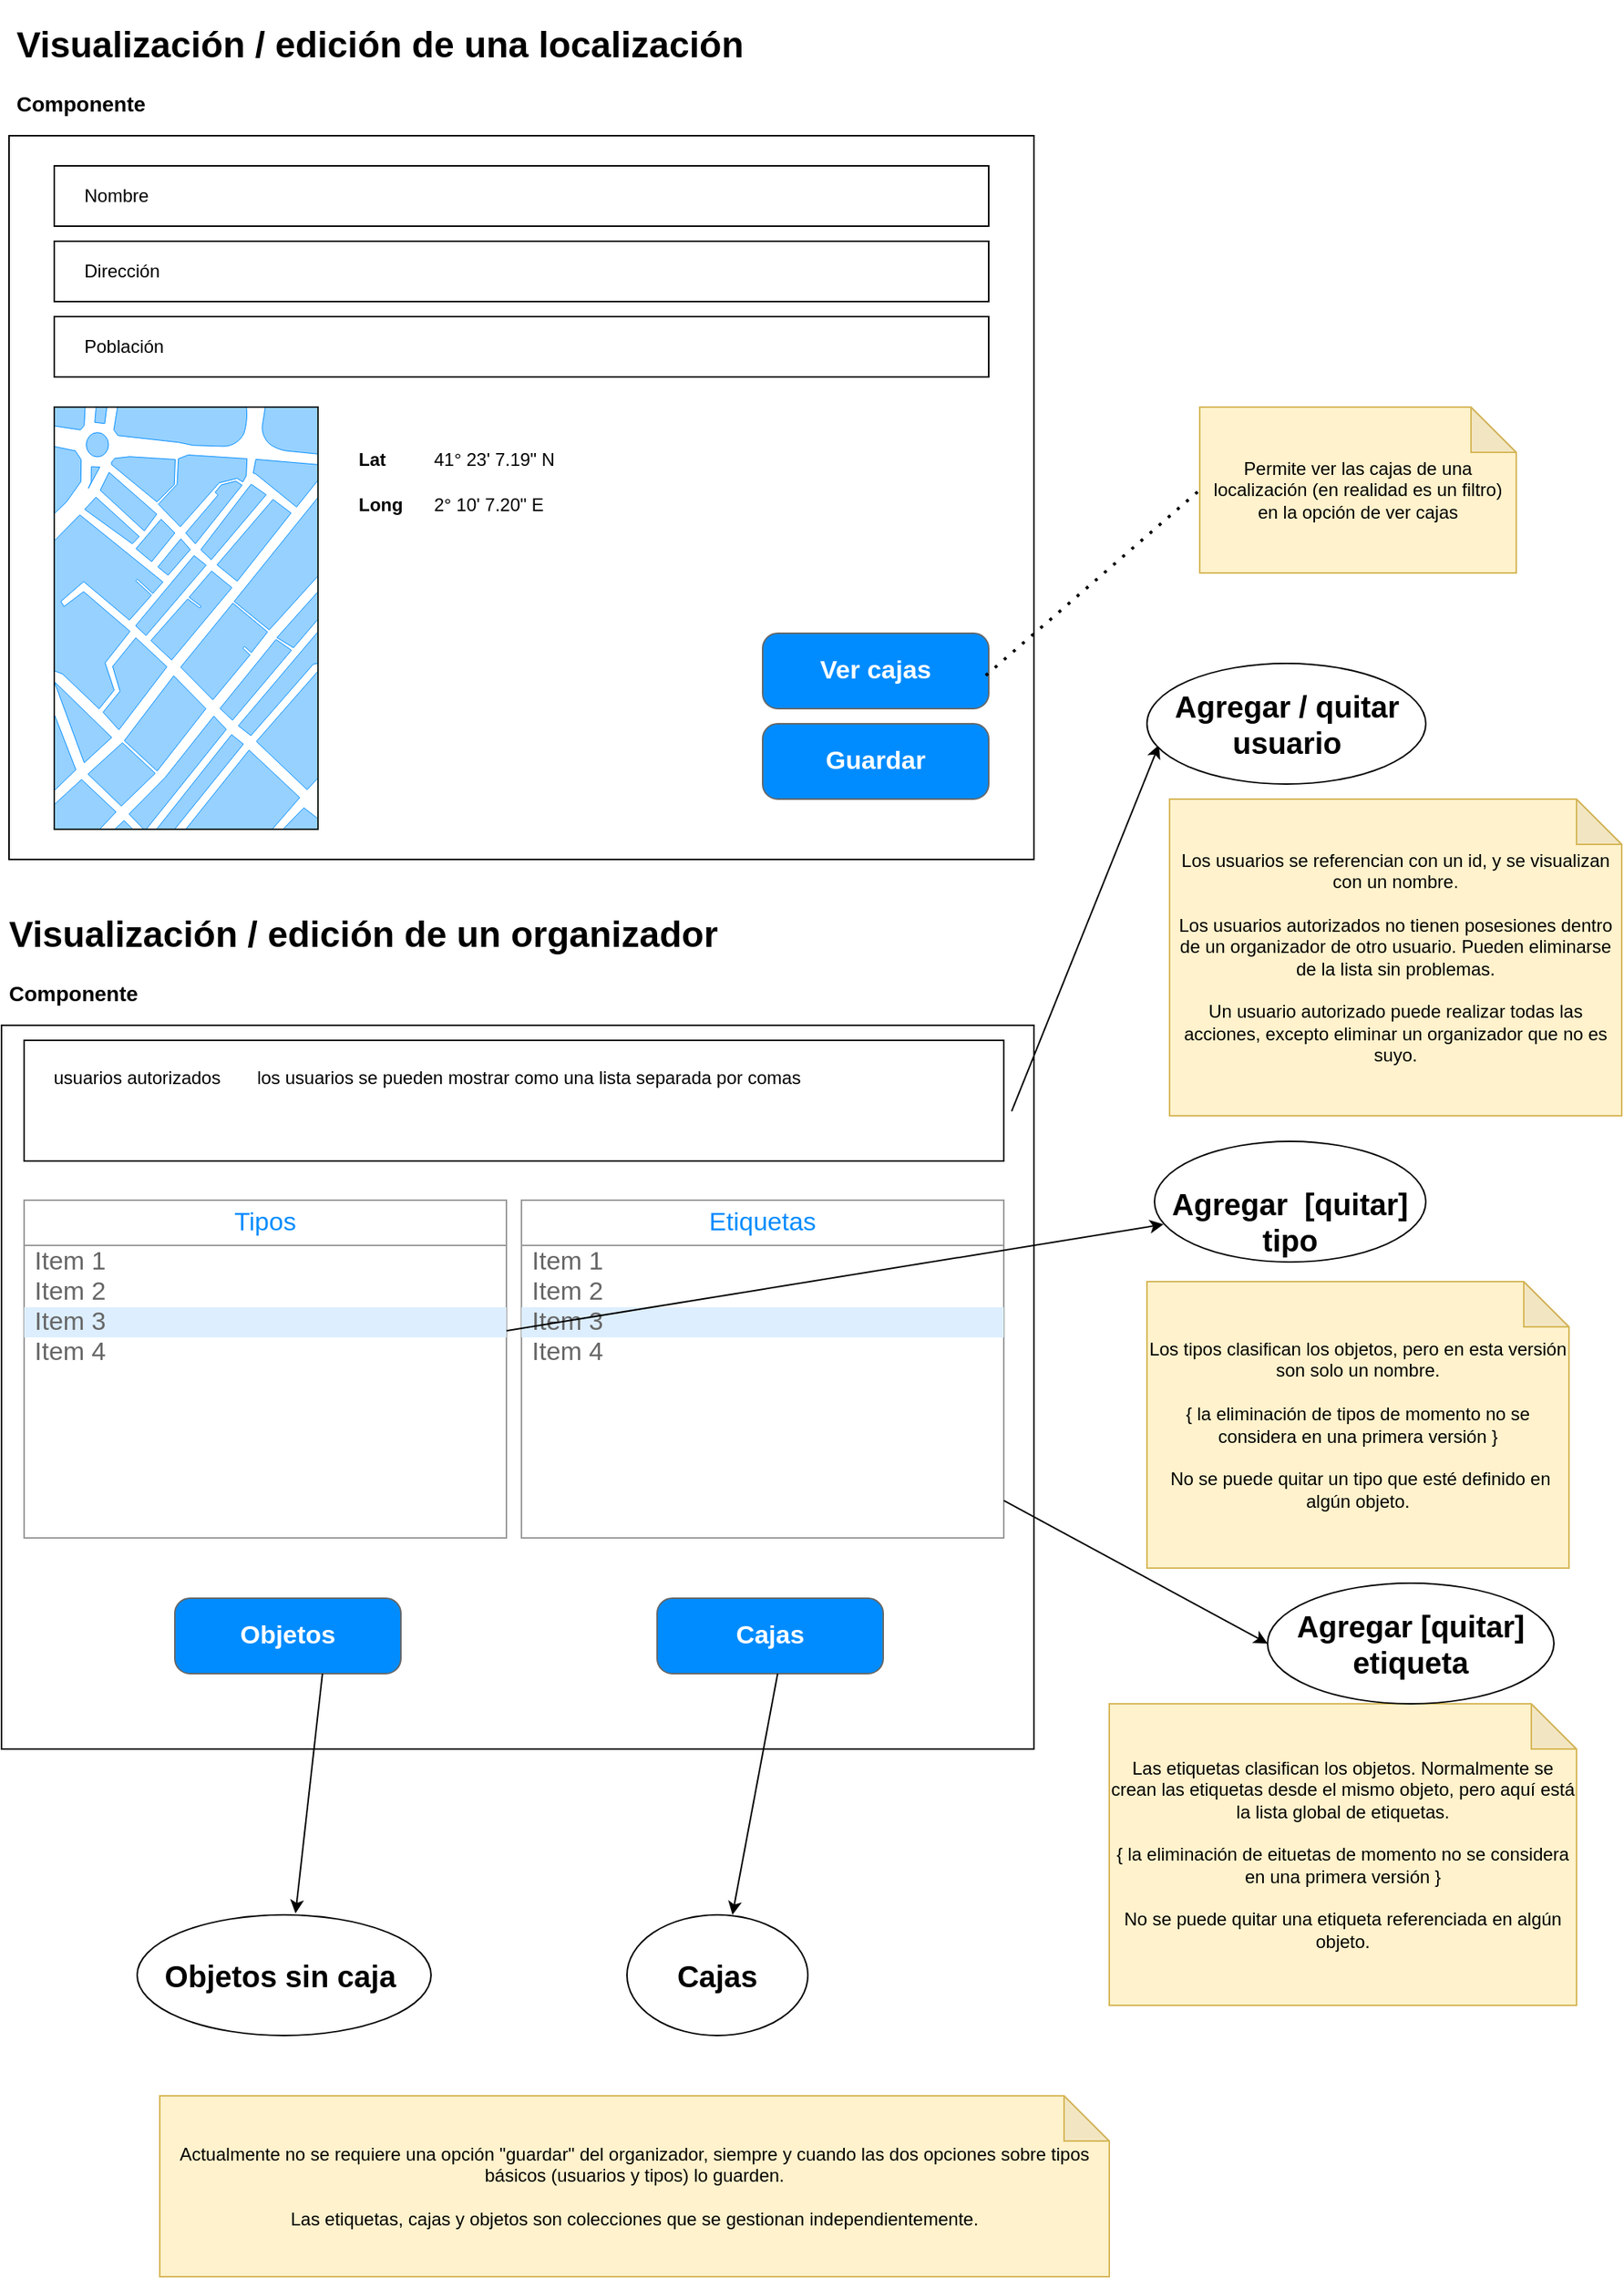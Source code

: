 <mxfile version="22.0.2" type="device">
  <diagram name="Pàgina-1" id="EeZQTQSFdSmivc1_4t9E">
    <mxGraphModel dx="1434" dy="883" grid="1" gridSize="10" guides="1" tooltips="1" connect="1" arrows="1" fold="1" page="1" pageScale="1" pageWidth="1169" pageHeight="1654" math="0" shadow="0">
      <root>
        <mxCell id="0" />
        <mxCell id="1" parent="0" />
        <mxCell id="Squ9iNtpEF2mn4FgxtWx-6" value="" style="rounded=0;whiteSpace=wrap;html=1;" vertex="1" parent="1">
          <mxGeometry x="80" y="120" width="680" height="480" as="geometry" />
        </mxCell>
        <mxCell id="Squ9iNtpEF2mn4FgxtWx-1" value="&lt;h1&gt;Visualización / edición de una localización&lt;/h1&gt;&lt;p&gt;&lt;b&gt;&lt;font style=&quot;font-size: 14px;&quot;&gt;Componente&lt;/font&gt;&lt;/b&gt;&lt;/p&gt;" style="text;html=1;strokeColor=none;fillColor=none;spacing=5;spacingTop=-20;whiteSpace=wrap;overflow=hidden;rounded=0;" vertex="1" parent="1">
          <mxGeometry x="80" y="40" width="680" height="80" as="geometry" />
        </mxCell>
        <mxCell id="Squ9iNtpEF2mn4FgxtWx-3" value="" style="group" vertex="1" connectable="0" parent="1">
          <mxGeometry x="110" y="140" width="620" height="40" as="geometry" />
        </mxCell>
        <mxCell id="Squ9iNtpEF2mn4FgxtWx-10" value="" style="group" vertex="1" connectable="0" parent="Squ9iNtpEF2mn4FgxtWx-3">
          <mxGeometry width="620" height="40" as="geometry" />
        </mxCell>
        <mxCell id="Squ9iNtpEF2mn4FgxtWx-4" value="" style="rounded=0;whiteSpace=wrap;html=1;" vertex="1" parent="Squ9iNtpEF2mn4FgxtWx-10">
          <mxGeometry width="620" height="40" as="geometry" />
        </mxCell>
        <mxCell id="Squ9iNtpEF2mn4FgxtWx-5" value="Nombre" style="text;html=1;strokeColor=none;fillColor=none;align=left;verticalAlign=middle;whiteSpace=wrap;rounded=0;" vertex="1" parent="Squ9iNtpEF2mn4FgxtWx-10">
          <mxGeometry x="18.235" y="5" width="273.529" height="30" as="geometry" />
        </mxCell>
        <mxCell id="Squ9iNtpEF2mn4FgxtWx-12" value="" style="group" vertex="1" connectable="0" parent="1">
          <mxGeometry x="110" y="190" width="620" height="40" as="geometry" />
        </mxCell>
        <mxCell id="Squ9iNtpEF2mn4FgxtWx-13" value="" style="rounded=0;whiteSpace=wrap;html=1;" vertex="1" parent="Squ9iNtpEF2mn4FgxtWx-12">
          <mxGeometry width="620" height="40" as="geometry" />
        </mxCell>
        <mxCell id="Squ9iNtpEF2mn4FgxtWx-14" value="Dirección" style="text;html=1;strokeColor=none;fillColor=none;align=left;verticalAlign=middle;whiteSpace=wrap;rounded=0;" vertex="1" parent="Squ9iNtpEF2mn4FgxtWx-12">
          <mxGeometry x="18.235" y="5" width="273.529" height="30" as="geometry" />
        </mxCell>
        <mxCell id="Squ9iNtpEF2mn4FgxtWx-15" value="" style="verticalLabelPosition=bottom;verticalAlign=top;html=1;shadow=0;dashed=0;strokeWidth=1;shape=mxgraph.ios.iBgMap;strokeColor=#18211b;strokeColor2=#008cff;fillColor2=#96D1FF;" vertex="1" parent="1">
          <mxGeometry x="110" y="300" width="175" height="280" as="geometry" />
        </mxCell>
        <mxCell id="Squ9iNtpEF2mn4FgxtWx-21" value="" style="group" vertex="1" connectable="0" parent="1">
          <mxGeometry x="110" y="250" width="620" height="40" as="geometry" />
        </mxCell>
        <mxCell id="Squ9iNtpEF2mn4FgxtWx-22" value="" style="group" vertex="1" connectable="0" parent="Squ9iNtpEF2mn4FgxtWx-21">
          <mxGeometry width="620" height="40" as="geometry" />
        </mxCell>
        <mxCell id="Squ9iNtpEF2mn4FgxtWx-17" value="" style="rounded=0;whiteSpace=wrap;html=1;" vertex="1" parent="Squ9iNtpEF2mn4FgxtWx-22">
          <mxGeometry y="-10" width="620" height="40" as="geometry" />
        </mxCell>
        <mxCell id="Squ9iNtpEF2mn4FgxtWx-18" value="Población" style="text;html=1;strokeColor=none;fillColor=none;align=left;verticalAlign=middle;whiteSpace=wrap;rounded=0;" vertex="1" parent="Squ9iNtpEF2mn4FgxtWx-22">
          <mxGeometry x="18.235" y="-5" width="273.529" height="30" as="geometry" />
        </mxCell>
        <mxCell id="Squ9iNtpEF2mn4FgxtWx-23" value="&lt;b&gt;Lat&lt;/b&gt;" style="text;html=1;strokeColor=none;fillColor=none;align=left;verticalAlign=middle;whiteSpace=wrap;rounded=0;" vertex="1" parent="1">
          <mxGeometry x="310" y="320" width="60" height="30" as="geometry" />
        </mxCell>
        <mxCell id="Squ9iNtpEF2mn4FgxtWx-24" value="41° 23&#39; 7.19&quot; N" style="text;html=1;strokeColor=none;fillColor=none;align=left;verticalAlign=middle;whiteSpace=wrap;rounded=0;" vertex="1" parent="1">
          <mxGeometry x="360" y="320" width="100" height="30" as="geometry" />
        </mxCell>
        <mxCell id="Squ9iNtpEF2mn4FgxtWx-25" value="&lt;b&gt;Long&lt;/b&gt;" style="text;html=1;strokeColor=none;fillColor=none;align=left;verticalAlign=middle;whiteSpace=wrap;rounded=0;" vertex="1" parent="1">
          <mxGeometry x="310" y="350" width="60" height="30" as="geometry" />
        </mxCell>
        <mxCell id="Squ9iNtpEF2mn4FgxtWx-26" value="2° 10&#39; 7.20&quot; E" style="text;html=1;strokeColor=none;fillColor=none;align=left;verticalAlign=middle;whiteSpace=wrap;rounded=0;" vertex="1" parent="1">
          <mxGeometry x="360" y="350" width="100" height="30" as="geometry" />
        </mxCell>
        <mxCell id="Squ9iNtpEF2mn4FgxtWx-32" value="Ver cajas" style="strokeWidth=1;shadow=0;dashed=0;align=center;html=1;shape=mxgraph.mockup.buttons.button;strokeColor=#666666;fontColor=#ffffff;mainText=;buttonStyle=round;fontSize=17;fontStyle=1;fillColor=#008cff;whiteSpace=wrap;" vertex="1" parent="1">
          <mxGeometry x="580" y="450" width="150" height="50" as="geometry" />
        </mxCell>
        <mxCell id="Squ9iNtpEF2mn4FgxtWx-33" value="Guardar" style="strokeWidth=1;shadow=0;dashed=0;align=center;html=1;shape=mxgraph.mockup.buttons.button;strokeColor=#666666;fontColor=#ffffff;mainText=;buttonStyle=round;fontSize=17;fontStyle=1;fillColor=#008cff;whiteSpace=wrap;" vertex="1" parent="1">
          <mxGeometry x="580" y="510" width="150" height="50" as="geometry" />
        </mxCell>
        <mxCell id="Squ9iNtpEF2mn4FgxtWx-35" value="Permite ver las cajas de una localización (en realidad es un filtro) en la opción de ver cajas" style="shape=note;whiteSpace=wrap;html=1;backgroundOutline=1;darkOpacity=0.05;fillColor=#fff2cc;strokeColor=#d6b656;" vertex="1" parent="1">
          <mxGeometry x="870" y="300" width="210" height="110" as="geometry" />
        </mxCell>
        <mxCell id="Squ9iNtpEF2mn4FgxtWx-36" value="" style="endArrow=none;dashed=1;html=1;dashPattern=1 3;strokeWidth=2;rounded=0;entryX=0;entryY=0.5;entryDx=0;entryDy=0;entryPerimeter=0;exitX=0.987;exitY=0.56;exitDx=0;exitDy=0;exitPerimeter=0;" edge="1" parent="1" source="Squ9iNtpEF2mn4FgxtWx-32" target="Squ9iNtpEF2mn4FgxtWx-35">
          <mxGeometry width="50" height="50" relative="1" as="geometry">
            <mxPoint x="600" y="480" as="sourcePoint" />
            <mxPoint x="650" y="430" as="targetPoint" />
          </mxGeometry>
        </mxCell>
        <mxCell id="Squ9iNtpEF2mn4FgxtWx-38" value="" style="rounded=0;whiteSpace=wrap;html=1;" vertex="1" parent="1">
          <mxGeometry x="75" y="710" width="685" height="480" as="geometry" />
        </mxCell>
        <mxCell id="Squ9iNtpEF2mn4FgxtWx-40" value="&lt;h1&gt;Visualización / edición de un organizador&lt;/h1&gt;&lt;p&gt;&lt;b&gt;&lt;font style=&quot;font-size: 14px;&quot;&gt;Componente&lt;/font&gt;&lt;/b&gt;&lt;/p&gt;" style="text;html=1;strokeColor=none;fillColor=none;spacing=5;spacingTop=-20;whiteSpace=wrap;overflow=hidden;rounded=0;" vertex="1" parent="1">
          <mxGeometry x="75" y="630" width="685" height="80" as="geometry" />
        </mxCell>
        <mxCell id="Squ9iNtpEF2mn4FgxtWx-45" value="" style="endArrow=classic;html=1;rounded=0;exitX=1.008;exitY=0.588;exitDx=0;exitDy=0;exitPerimeter=0;entryX=0.043;entryY=0.675;entryDx=0;entryDy=0;entryPerimeter=0;" edge="1" parent="1" source="Squ9iNtpEF2mn4FgxtWx-42" target="Squ9iNtpEF2mn4FgxtWx-80">
          <mxGeometry width="50" height="50" relative="1" as="geometry">
            <mxPoint x="600" y="600" as="sourcePoint" />
            <mxPoint x="820" y="530" as="targetPoint" />
          </mxGeometry>
        </mxCell>
        <mxCell id="Squ9iNtpEF2mn4FgxtWx-49" value="" style="group" vertex="1" connectable="0" parent="1">
          <mxGeometry x="90" y="720" width="650" height="80" as="geometry" />
        </mxCell>
        <mxCell id="Squ9iNtpEF2mn4FgxtWx-42" value="" style="rounded=0;whiteSpace=wrap;html=1;" vertex="1" parent="Squ9iNtpEF2mn4FgxtWx-49">
          <mxGeometry width="650" height="80" as="geometry" />
        </mxCell>
        <mxCell id="Squ9iNtpEF2mn4FgxtWx-44" value="usuarios autorizados" style="text;html=1;strokeColor=none;fillColor=none;align=center;verticalAlign=middle;whiteSpace=wrap;rounded=0;" vertex="1" parent="Squ9iNtpEF2mn4FgxtWx-49">
          <mxGeometry x="10" y="10" width="130" height="30" as="geometry" />
        </mxCell>
        <mxCell id="Squ9iNtpEF2mn4FgxtWx-48" value="los usuarios se pueden mostrar como una lista separada por comas" style="text;html=1;strokeColor=none;fillColor=none;align=center;verticalAlign=middle;whiteSpace=wrap;rounded=0;" vertex="1" parent="Squ9iNtpEF2mn4FgxtWx-49">
          <mxGeometry x="150" y="10" width="370" height="30" as="geometry" />
        </mxCell>
        <mxCell id="Squ9iNtpEF2mn4FgxtWx-54" value="" style="strokeWidth=1;shadow=0;dashed=0;align=center;html=1;shape=mxgraph.mockup.forms.rrect;rSize=0;strokeColor=#999999;fillColor=#ffffff;" vertex="1" parent="1">
          <mxGeometry x="90" y="827" width="320" height="223" as="geometry" />
        </mxCell>
        <mxCell id="Squ9iNtpEF2mn4FgxtWx-55" value="Tipos" style="strokeWidth=1;shadow=0;dashed=0;align=center;html=1;shape=mxgraph.mockup.forms.rrect;rSize=0;strokeColor=#999999;fontColor=#008cff;fontSize=17;fillColor=#ffffff;resizeWidth=1;whiteSpace=wrap;" vertex="1" parent="Squ9iNtpEF2mn4FgxtWx-54">
          <mxGeometry width="320" height="30" relative="1" as="geometry">
            <mxPoint y="-1" as="offset" />
          </mxGeometry>
        </mxCell>
        <mxCell id="Squ9iNtpEF2mn4FgxtWx-56" value="Item 1" style="strokeWidth=1;shadow=0;dashed=0;align=center;html=1;shape=mxgraph.mockup.forms.anchor;fontSize=17;fontColor=#666666;align=left;spacingLeft=5;resizeWidth=1;whiteSpace=wrap;" vertex="1" parent="Squ9iNtpEF2mn4FgxtWx-54">
          <mxGeometry width="320" height="20" relative="1" as="geometry">
            <mxPoint y="30" as="offset" />
          </mxGeometry>
        </mxCell>
        <mxCell id="Squ9iNtpEF2mn4FgxtWx-57" value="Item 2" style="strokeWidth=1;shadow=0;dashed=0;align=center;html=1;shape=mxgraph.mockup.forms.anchor;fontSize=17;fontColor=#666666;align=left;spacingLeft=5;resizeWidth=1;whiteSpace=wrap;" vertex="1" parent="Squ9iNtpEF2mn4FgxtWx-54">
          <mxGeometry width="320" height="20" relative="1" as="geometry">
            <mxPoint y="50" as="offset" />
          </mxGeometry>
        </mxCell>
        <mxCell id="Squ9iNtpEF2mn4FgxtWx-58" value="Item 3" style="strokeWidth=1;shadow=0;dashed=0;align=center;html=1;shape=mxgraph.mockup.forms.rrect;rSize=0;fontSize=17;fontColor=#666666;align=left;spacingLeft=5;fillColor=#ddeeff;strokeColor=none;resizeWidth=1;whiteSpace=wrap;" vertex="1" parent="Squ9iNtpEF2mn4FgxtWx-54">
          <mxGeometry width="320" height="20" relative="1" as="geometry">
            <mxPoint y="70" as="offset" />
          </mxGeometry>
        </mxCell>
        <mxCell id="Squ9iNtpEF2mn4FgxtWx-59" value="Item 4" style="strokeWidth=1;shadow=0;dashed=0;align=center;html=1;shape=mxgraph.mockup.forms.anchor;fontSize=17;fontColor=#666666;align=left;spacingLeft=5;resizeWidth=1;whiteSpace=wrap;" vertex="1" parent="Squ9iNtpEF2mn4FgxtWx-54">
          <mxGeometry width="320" height="20" relative="1" as="geometry">
            <mxPoint y="90" as="offset" />
          </mxGeometry>
        </mxCell>
        <mxCell id="Squ9iNtpEF2mn4FgxtWx-60" value="" style="strokeWidth=1;shadow=0;dashed=0;align=center;html=1;shape=mxgraph.mockup.forms.rrect;rSize=0;strokeColor=#999999;fillColor=#ffffff;" vertex="1" parent="1">
          <mxGeometry x="420" y="827" width="320" height="223" as="geometry" />
        </mxCell>
        <mxCell id="Squ9iNtpEF2mn4FgxtWx-61" value="Etiquetas" style="strokeWidth=1;shadow=0;dashed=0;align=center;html=1;shape=mxgraph.mockup.forms.rrect;rSize=0;strokeColor=#999999;fontColor=#008cff;fontSize=17;fillColor=#ffffff;resizeWidth=1;whiteSpace=wrap;" vertex="1" parent="Squ9iNtpEF2mn4FgxtWx-60">
          <mxGeometry width="320" height="30" relative="1" as="geometry">
            <mxPoint y="-1" as="offset" />
          </mxGeometry>
        </mxCell>
        <mxCell id="Squ9iNtpEF2mn4FgxtWx-62" value="Item 1" style="strokeWidth=1;shadow=0;dashed=0;align=center;html=1;shape=mxgraph.mockup.forms.anchor;fontSize=17;fontColor=#666666;align=left;spacingLeft=5;resizeWidth=1;whiteSpace=wrap;" vertex="1" parent="Squ9iNtpEF2mn4FgxtWx-60">
          <mxGeometry width="320" height="20" relative="1" as="geometry">
            <mxPoint y="30" as="offset" />
          </mxGeometry>
        </mxCell>
        <mxCell id="Squ9iNtpEF2mn4FgxtWx-63" value="Item 2" style="strokeWidth=1;shadow=0;dashed=0;align=center;html=1;shape=mxgraph.mockup.forms.anchor;fontSize=17;fontColor=#666666;align=left;spacingLeft=5;resizeWidth=1;whiteSpace=wrap;" vertex="1" parent="Squ9iNtpEF2mn4FgxtWx-60">
          <mxGeometry width="320" height="20" relative="1" as="geometry">
            <mxPoint y="50" as="offset" />
          </mxGeometry>
        </mxCell>
        <mxCell id="Squ9iNtpEF2mn4FgxtWx-64" value="Item 3" style="strokeWidth=1;shadow=0;dashed=0;align=center;html=1;shape=mxgraph.mockup.forms.rrect;rSize=0;fontSize=17;fontColor=#666666;align=left;spacingLeft=5;fillColor=#ddeeff;strokeColor=none;resizeWidth=1;whiteSpace=wrap;" vertex="1" parent="Squ9iNtpEF2mn4FgxtWx-60">
          <mxGeometry width="320" height="20" relative="1" as="geometry">
            <mxPoint y="70" as="offset" />
          </mxGeometry>
        </mxCell>
        <mxCell id="Squ9iNtpEF2mn4FgxtWx-65" value="Item 4" style="strokeWidth=1;shadow=0;dashed=0;align=center;html=1;shape=mxgraph.mockup.forms.anchor;fontSize=17;fontColor=#666666;align=left;spacingLeft=5;resizeWidth=1;whiteSpace=wrap;" vertex="1" parent="Squ9iNtpEF2mn4FgxtWx-60">
          <mxGeometry width="320" height="20" relative="1" as="geometry">
            <mxPoint y="90" as="offset" />
          </mxGeometry>
        </mxCell>
        <mxCell id="Squ9iNtpEF2mn4FgxtWx-68" value="" style="endArrow=classic;html=1;rounded=0;entryX=0.033;entryY=0.688;entryDx=0;entryDy=0;entryPerimeter=0;" edge="1" parent="1" source="Squ9iNtpEF2mn4FgxtWx-54" target="Squ9iNtpEF2mn4FgxtWx-82">
          <mxGeometry width="50" height="50" relative="1" as="geometry">
            <mxPoint x="705" y="917" as="sourcePoint" />
            <mxPoint x="940" y="780" as="targetPoint" />
          </mxGeometry>
        </mxCell>
        <mxCell id="Squ9iNtpEF2mn4FgxtWx-69" value="" style="endArrow=classic;html=1;rounded=0;entryX=0;entryY=0.5;entryDx=0;entryDy=0;" edge="1" parent="1" source="Squ9iNtpEF2mn4FgxtWx-60" target="Squ9iNtpEF2mn4FgxtWx-88">
          <mxGeometry width="50" height="50" relative="1" as="geometry">
            <mxPoint x="675" y="1037" as="sourcePoint" />
            <mxPoint x="910" y="900" as="targetPoint" />
          </mxGeometry>
        </mxCell>
        <mxCell id="Squ9iNtpEF2mn4FgxtWx-70" value="Los usuarios se referencian con un id, y se visualizan con un nombre.&lt;br&gt;&lt;br&gt;Los usuarios autorizados no tienen posesiones dentro de un organizador de otro usuario. Pueden eliminarse de la lista sin problemas.&lt;br&gt;&lt;br&gt;Un usuario autorizado puede realizar todas las acciones, excepto eliminar un organizador que no es suyo." style="shape=note;whiteSpace=wrap;html=1;backgroundOutline=1;darkOpacity=0.05;fillColor=#fff2cc;strokeColor=#d6b656;" vertex="1" parent="1">
          <mxGeometry x="850" y="560" width="300" height="210" as="geometry" />
        </mxCell>
        <mxCell id="Squ9iNtpEF2mn4FgxtWx-71" value="Los tipos clasifican los objetos, pero en esta versión son solo un nombre.&lt;br&gt;&lt;br&gt;{ la eliminación de tipos de momento no se considera en una primera versión }&lt;br&gt;&lt;br&gt;&amp;nbsp;No se puede quitar un tipo que esté definido en algún objeto." style="shape=note;whiteSpace=wrap;html=1;backgroundOutline=1;darkOpacity=0.05;fillColor=#fff2cc;strokeColor=#d6b656;" vertex="1" parent="1">
          <mxGeometry x="835" y="880" width="280" height="190" as="geometry" />
        </mxCell>
        <mxCell id="Squ9iNtpEF2mn4FgxtWx-72" value="Las etiquetas clasifican los objetos. Normalmente se crean las etiquetas desde el mismo objeto, pero aquí está la lista global de etiquetas.&lt;br&gt;&lt;br&gt;{ la eliminación de eituetas de momento no se considera en una primera versión }&lt;br&gt;&lt;br&gt;No se puede quitar una etiqueta referenciada en algún objeto." style="shape=note;whiteSpace=wrap;html=1;backgroundOutline=1;darkOpacity=0.05;fillColor=#fff2cc;strokeColor=#d6b656;" vertex="1" parent="1">
          <mxGeometry x="810" y="1160" width="310" height="200" as="geometry" />
        </mxCell>
        <mxCell id="Squ9iNtpEF2mn4FgxtWx-73" value="Objetos" style="strokeWidth=1;shadow=0;dashed=0;align=center;html=1;shape=mxgraph.mockup.buttons.button;strokeColor=#666666;fontColor=#ffffff;mainText=;buttonStyle=round;fontSize=17;fontStyle=1;fillColor=#008cff;whiteSpace=wrap;" vertex="1" parent="1">
          <mxGeometry x="190" y="1090" width="150" height="50" as="geometry" />
        </mxCell>
        <mxCell id="Squ9iNtpEF2mn4FgxtWx-74" value="Cajas" style="strokeWidth=1;shadow=0;dashed=0;align=center;html=1;shape=mxgraph.mockup.buttons.button;strokeColor=#666666;fontColor=#ffffff;mainText=;buttonStyle=round;fontSize=17;fontStyle=1;fillColor=#008cff;whiteSpace=wrap;" vertex="1" parent="1">
          <mxGeometry x="510" y="1090" width="150" height="50" as="geometry" />
        </mxCell>
        <mxCell id="Squ9iNtpEF2mn4FgxtWx-75" value="" style="endArrow=classic;html=1;rounded=0;exitX=0.653;exitY=1;exitDx=0;exitDy=0;exitPerimeter=0;entryX=0.563;entryY=-0.012;entryDx=0;entryDy=0;entryPerimeter=0;" edge="1" parent="1" source="Squ9iNtpEF2mn4FgxtWx-73" target="Squ9iNtpEF2mn4FgxtWx-76">
          <mxGeometry width="50" height="50" relative="1" as="geometry">
            <mxPoint x="170" y="1291" as="sourcePoint" />
            <mxPoint x="310" y="1270" as="targetPoint" />
          </mxGeometry>
        </mxCell>
        <mxCell id="Squ9iNtpEF2mn4FgxtWx-78" value="" style="endArrow=classic;html=1;rounded=0;exitX=0.533;exitY=1;exitDx=0;exitDy=0;exitPerimeter=0;entryX=0.583;entryY=0;entryDx=0;entryDy=0;entryPerimeter=0;" edge="1" parent="1" target="Squ9iNtpEF2mn4FgxtWx-84" source="Squ9iNtpEF2mn4FgxtWx-74">
          <mxGeometry width="50" height="50" relative="1" as="geometry">
            <mxPoint x="578" y="1140" as="sourcePoint" />
            <mxPoint x="600" y="1280" as="targetPoint" />
          </mxGeometry>
        </mxCell>
        <mxCell id="Squ9iNtpEF2mn4FgxtWx-81" value="" style="group" vertex="1" connectable="0" parent="1">
          <mxGeometry x="835" y="470" width="185" height="80" as="geometry" />
        </mxCell>
        <mxCell id="Squ9iNtpEF2mn4FgxtWx-80" value="" style="ellipse;whiteSpace=wrap;html=1;" vertex="1" parent="Squ9iNtpEF2mn4FgxtWx-81">
          <mxGeometry width="185" height="80" as="geometry" />
        </mxCell>
        <mxCell id="Squ9iNtpEF2mn4FgxtWx-53" value="Agregar / quitar usuario" style="text;html=1;strokeColor=none;fillColor=none;align=center;verticalAlign=middle;whiteSpace=wrap;rounded=0;fontSize=20;fontStyle=1" vertex="1" parent="Squ9iNtpEF2mn4FgxtWx-81">
          <mxGeometry x="12.5" y="12.5" width="160" height="55" as="geometry" />
        </mxCell>
        <mxCell id="Squ9iNtpEF2mn4FgxtWx-83" value="" style="group" vertex="1" connectable="0" parent="1">
          <mxGeometry x="840" y="787" width="180" height="93" as="geometry" />
        </mxCell>
        <mxCell id="Squ9iNtpEF2mn4FgxtWx-82" value="" style="ellipse;whiteSpace=wrap;html=1;" vertex="1" parent="Squ9iNtpEF2mn4FgxtWx-83">
          <mxGeometry width="180" height="80" as="geometry" />
        </mxCell>
        <mxCell id="Squ9iNtpEF2mn4FgxtWx-66" value="Agregar&amp;nbsp; [quitar] tipo" style="text;html=1;strokeColor=none;fillColor=none;align=center;verticalAlign=middle;whiteSpace=wrap;rounded=0;fontSize=20;fontStyle=1" vertex="1" parent="Squ9iNtpEF2mn4FgxtWx-83">
          <mxGeometry x="10" y="13" width="160" height="80" as="geometry" />
        </mxCell>
        <mxCell id="Squ9iNtpEF2mn4FgxtWx-86" value="" style="group" vertex="1" connectable="0" parent="1">
          <mxGeometry x="485" y="1300" width="130" height="80" as="geometry" />
        </mxCell>
        <mxCell id="Squ9iNtpEF2mn4FgxtWx-84" value="" style="ellipse;whiteSpace=wrap;html=1;" vertex="1" parent="Squ9iNtpEF2mn4FgxtWx-86">
          <mxGeometry x="5" width="120" height="80" as="geometry" />
        </mxCell>
        <mxCell id="Squ9iNtpEF2mn4FgxtWx-79" value="Cajas" style="text;html=1;strokeColor=none;fillColor=none;align=center;verticalAlign=middle;whiteSpace=wrap;rounded=0;fontSize=20;fontStyle=1" vertex="1" parent="Squ9iNtpEF2mn4FgxtWx-86">
          <mxGeometry y="10" width="130" height="60" as="geometry" />
        </mxCell>
        <mxCell id="Squ9iNtpEF2mn4FgxtWx-87" value="" style="group" vertex="1" connectable="0" parent="1">
          <mxGeometry x="165" y="1300" width="195" height="80" as="geometry" />
        </mxCell>
        <mxCell id="Squ9iNtpEF2mn4FgxtWx-85" value="" style="ellipse;whiteSpace=wrap;html=1;" vertex="1" parent="Squ9iNtpEF2mn4FgxtWx-87">
          <mxGeometry width="195" height="80" as="geometry" />
        </mxCell>
        <mxCell id="Squ9iNtpEF2mn4FgxtWx-76" value="Objetos sin caja" style="text;html=1;strokeColor=none;fillColor=none;align=center;verticalAlign=middle;whiteSpace=wrap;rounded=0;fontSize=20;fontStyle=1" vertex="1" parent="Squ9iNtpEF2mn4FgxtWx-87">
          <mxGeometry x="15" width="160" height="80" as="geometry" />
        </mxCell>
        <mxCell id="Squ9iNtpEF2mn4FgxtWx-89" value="" style="group" vertex="1" connectable="0" parent="1">
          <mxGeometry x="915" y="1080" width="190" height="80" as="geometry" />
        </mxCell>
        <mxCell id="Squ9iNtpEF2mn4FgxtWx-88" value="" style="ellipse;whiteSpace=wrap;html=1;" vertex="1" parent="Squ9iNtpEF2mn4FgxtWx-89">
          <mxGeometry width="190" height="80" as="geometry" />
        </mxCell>
        <mxCell id="Squ9iNtpEF2mn4FgxtWx-67" value="Agregar [quitar] etiqueta" style="text;html=1;strokeColor=none;fillColor=none;align=center;verticalAlign=middle;whiteSpace=wrap;rounded=0;fontSize=20;fontStyle=1" vertex="1" parent="Squ9iNtpEF2mn4FgxtWx-89">
          <mxGeometry x="15" width="160" height="80" as="geometry" />
        </mxCell>
        <mxCell id="Squ9iNtpEF2mn4FgxtWx-90" value="Actualmente no se requiere una opción &quot;guardar&quot; del organizador, siempre y cuando las dos opciones sobre tipos básicos (usuarios y tipos) lo guarden.&lt;br&gt;&lt;br&gt;Las etiquetas, cajas y objetos son colecciones que se gestionan independientemente." style="shape=note;whiteSpace=wrap;html=1;backgroundOutline=1;darkOpacity=0.05;fillColor=#fff2cc;strokeColor=#d6b656;" vertex="1" parent="1">
          <mxGeometry x="180" y="1420" width="630" height="120" as="geometry" />
        </mxCell>
      </root>
    </mxGraphModel>
  </diagram>
</mxfile>
